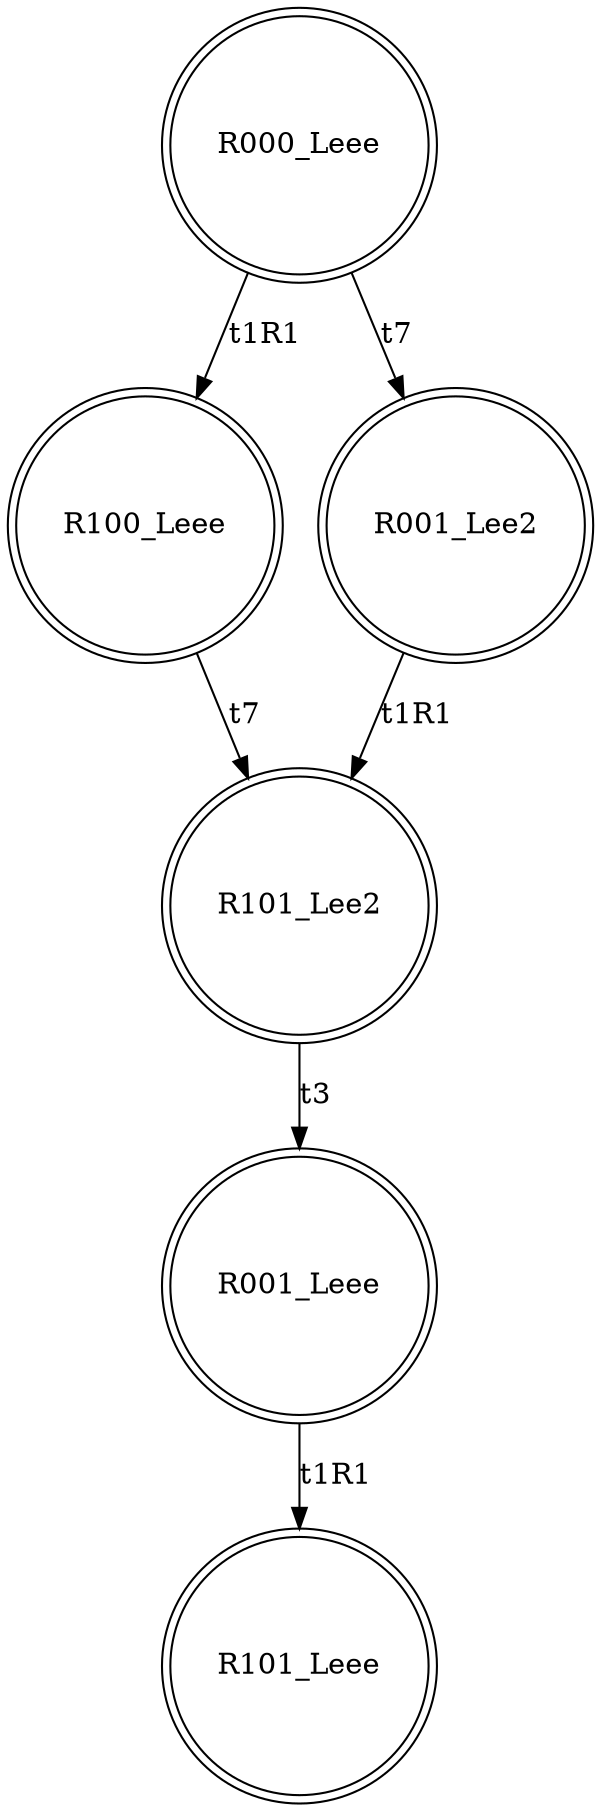 digraph "SCdebug/0" {
node [shape=doublecircle]; R000_Leee ;
node [shape=doublecircle]; R100_Leee ;
node [shape=doublecircle]; R101_Leee ;
node [shape=doublecircle]; R101_Lee2 ;
node [shape=doublecircle]; R001_Leee ;
node [shape=doublecircle]; R001_Lee2 ;
R000_Leee -> R100_Leee [label=t1R1]
R000_Leee -> R001_Lee2 [label=t7]
R100_Leee -> R101_Lee2 [label=t7]
R101_Lee2 -> R001_Leee [label=t3]
R001_Leee -> R101_Leee [label=t1R1]
R001_Lee2 -> R101_Lee2 [label=t1R1]
}